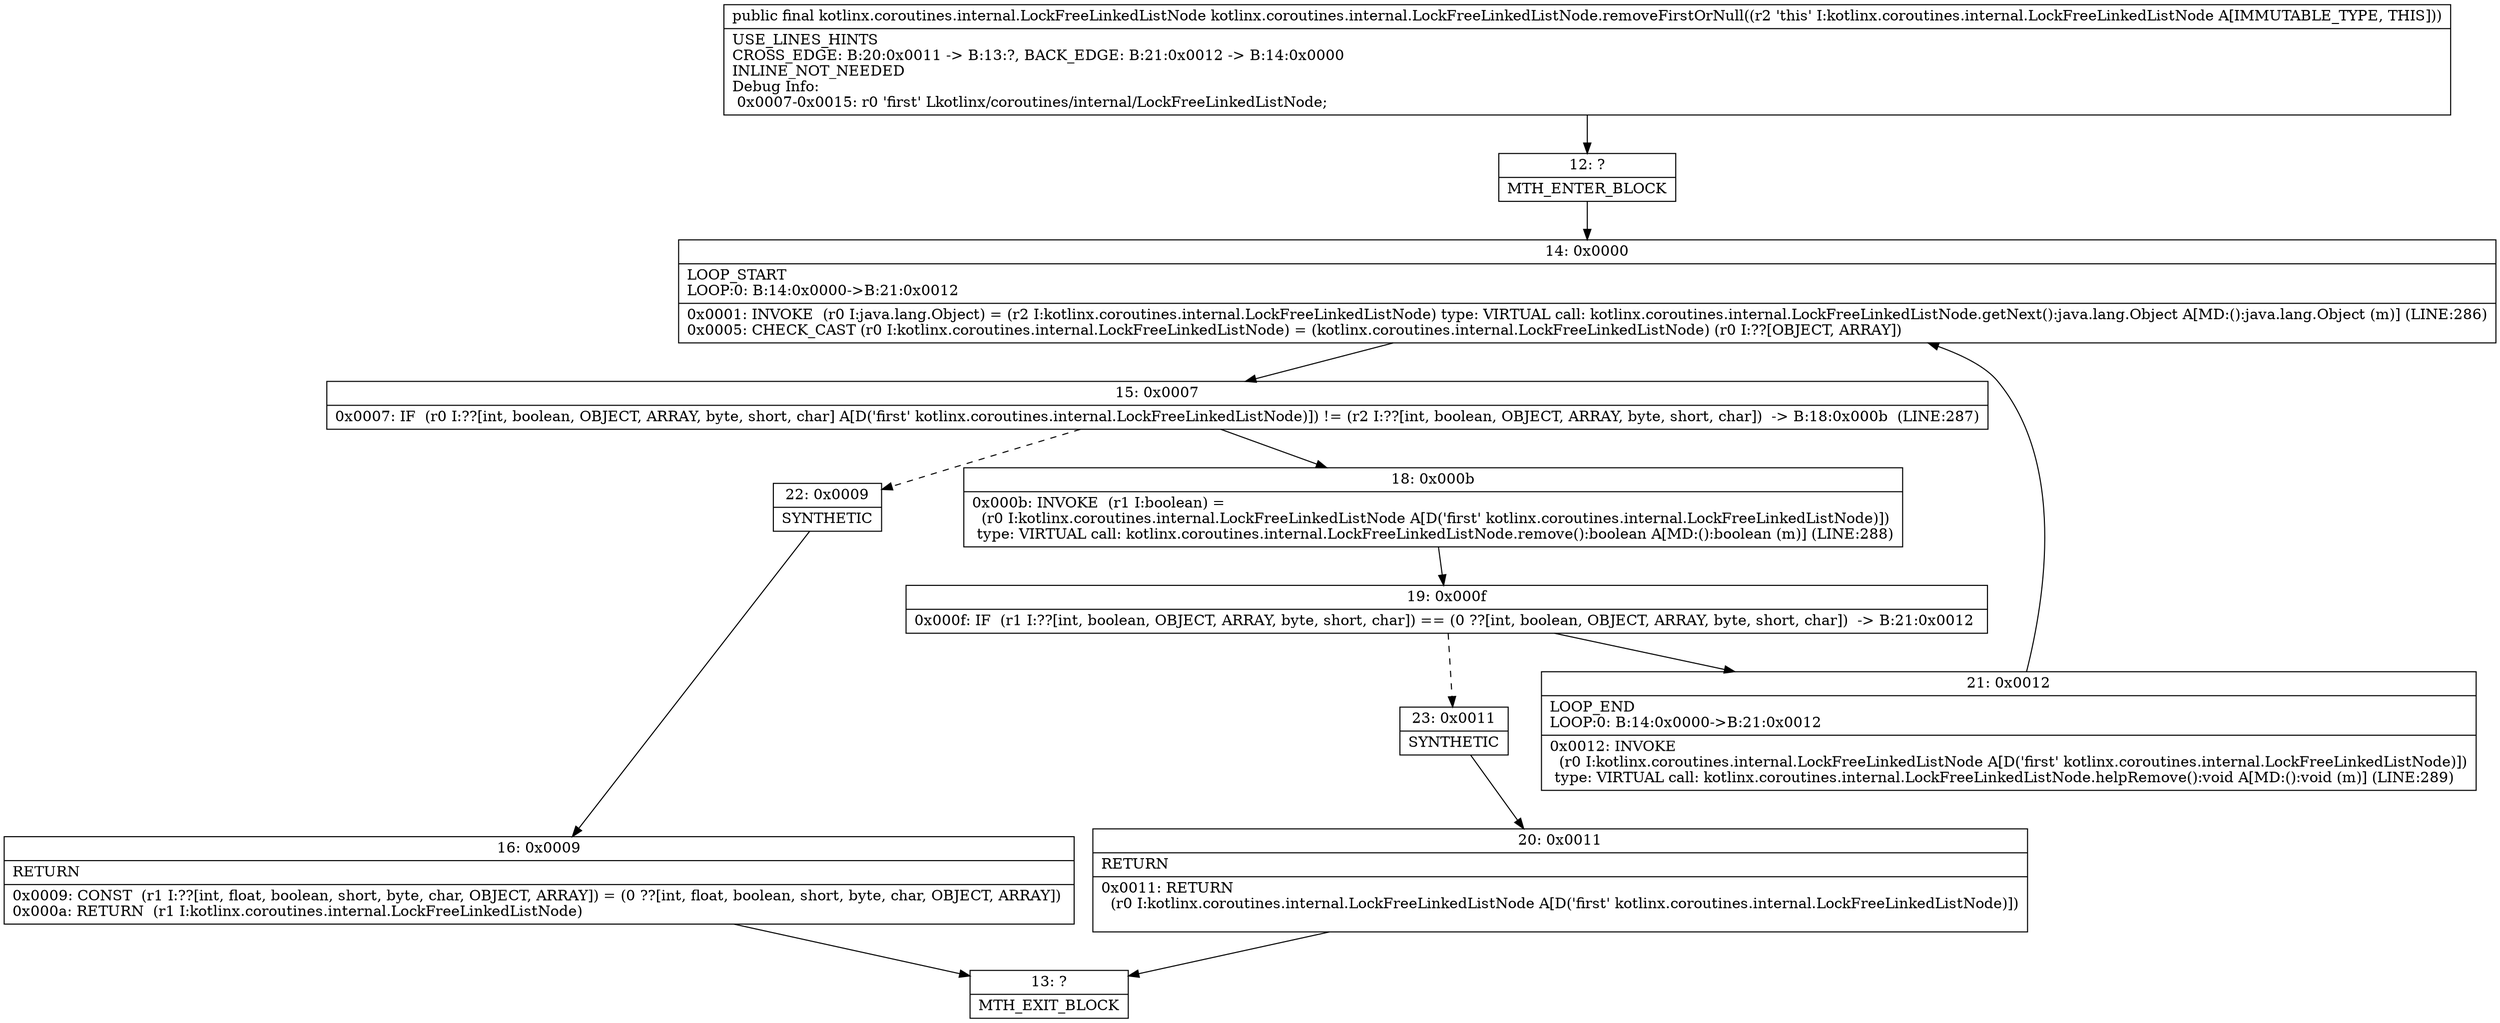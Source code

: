 digraph "CFG forkotlinx.coroutines.internal.LockFreeLinkedListNode.removeFirstOrNull()Lkotlinx\/coroutines\/internal\/LockFreeLinkedListNode;" {
Node_12 [shape=record,label="{12\:\ ?|MTH_ENTER_BLOCK\l}"];
Node_14 [shape=record,label="{14\:\ 0x0000|LOOP_START\lLOOP:0: B:14:0x0000\-\>B:21:0x0012\l|0x0001: INVOKE  (r0 I:java.lang.Object) = (r2 I:kotlinx.coroutines.internal.LockFreeLinkedListNode) type: VIRTUAL call: kotlinx.coroutines.internal.LockFreeLinkedListNode.getNext():java.lang.Object A[MD:():java.lang.Object (m)] (LINE:286)\l0x0005: CHECK_CAST (r0 I:kotlinx.coroutines.internal.LockFreeLinkedListNode) = (kotlinx.coroutines.internal.LockFreeLinkedListNode) (r0 I:??[OBJECT, ARRAY]) \l}"];
Node_15 [shape=record,label="{15\:\ 0x0007|0x0007: IF  (r0 I:??[int, boolean, OBJECT, ARRAY, byte, short, char] A[D('first' kotlinx.coroutines.internal.LockFreeLinkedListNode)]) != (r2 I:??[int, boolean, OBJECT, ARRAY, byte, short, char])  \-\> B:18:0x000b  (LINE:287)\l}"];
Node_18 [shape=record,label="{18\:\ 0x000b|0x000b: INVOKE  (r1 I:boolean) = \l  (r0 I:kotlinx.coroutines.internal.LockFreeLinkedListNode A[D('first' kotlinx.coroutines.internal.LockFreeLinkedListNode)])\l type: VIRTUAL call: kotlinx.coroutines.internal.LockFreeLinkedListNode.remove():boolean A[MD:():boolean (m)] (LINE:288)\l}"];
Node_19 [shape=record,label="{19\:\ 0x000f|0x000f: IF  (r1 I:??[int, boolean, OBJECT, ARRAY, byte, short, char]) == (0 ??[int, boolean, OBJECT, ARRAY, byte, short, char])  \-\> B:21:0x0012 \l}"];
Node_21 [shape=record,label="{21\:\ 0x0012|LOOP_END\lLOOP:0: B:14:0x0000\-\>B:21:0x0012\l|0x0012: INVOKE  \l  (r0 I:kotlinx.coroutines.internal.LockFreeLinkedListNode A[D('first' kotlinx.coroutines.internal.LockFreeLinkedListNode)])\l type: VIRTUAL call: kotlinx.coroutines.internal.LockFreeLinkedListNode.helpRemove():void A[MD:():void (m)] (LINE:289)\l}"];
Node_23 [shape=record,label="{23\:\ 0x0011|SYNTHETIC\l}"];
Node_20 [shape=record,label="{20\:\ 0x0011|RETURN\l|0x0011: RETURN  \l  (r0 I:kotlinx.coroutines.internal.LockFreeLinkedListNode A[D('first' kotlinx.coroutines.internal.LockFreeLinkedListNode)])\l \l}"];
Node_13 [shape=record,label="{13\:\ ?|MTH_EXIT_BLOCK\l}"];
Node_22 [shape=record,label="{22\:\ 0x0009|SYNTHETIC\l}"];
Node_16 [shape=record,label="{16\:\ 0x0009|RETURN\l|0x0009: CONST  (r1 I:??[int, float, boolean, short, byte, char, OBJECT, ARRAY]) = (0 ??[int, float, boolean, short, byte, char, OBJECT, ARRAY]) \l0x000a: RETURN  (r1 I:kotlinx.coroutines.internal.LockFreeLinkedListNode) \l}"];
MethodNode[shape=record,label="{public final kotlinx.coroutines.internal.LockFreeLinkedListNode kotlinx.coroutines.internal.LockFreeLinkedListNode.removeFirstOrNull((r2 'this' I:kotlinx.coroutines.internal.LockFreeLinkedListNode A[IMMUTABLE_TYPE, THIS]))  | USE_LINES_HINTS\lCROSS_EDGE: B:20:0x0011 \-\> B:13:?, BACK_EDGE: B:21:0x0012 \-\> B:14:0x0000\lINLINE_NOT_NEEDED\lDebug Info:\l  0x0007\-0x0015: r0 'first' Lkotlinx\/coroutines\/internal\/LockFreeLinkedListNode;\l}"];
MethodNode -> Node_12;Node_12 -> Node_14;
Node_14 -> Node_15;
Node_15 -> Node_18;
Node_15 -> Node_22[style=dashed];
Node_18 -> Node_19;
Node_19 -> Node_21;
Node_19 -> Node_23[style=dashed];
Node_21 -> Node_14;
Node_23 -> Node_20;
Node_20 -> Node_13;
Node_22 -> Node_16;
Node_16 -> Node_13;
}

